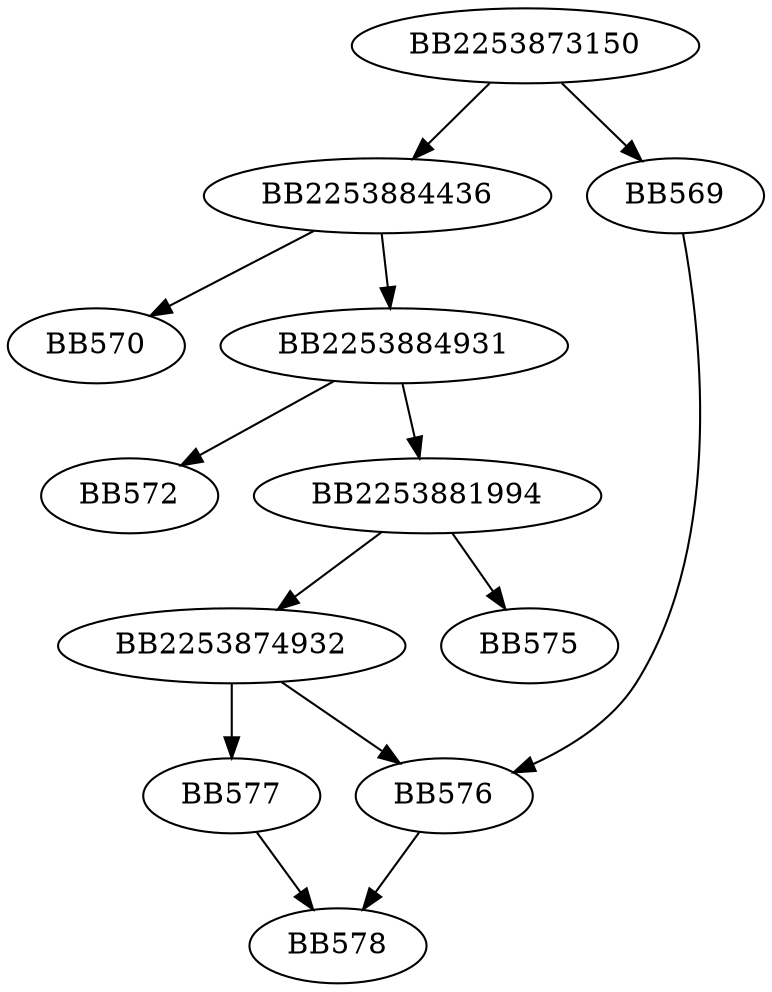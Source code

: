 digraph G{
	BB2253873150->BB2253884436;
	BB2253873150->BB569;
	BB2253884436->BB570;
	BB2253884436->BB2253884931;
	BB2253884931->BB572;
	BB2253884931->BB2253881994;
	BB2253881994->BB2253874932;
	BB2253881994->BB575;
	BB569->BB576;
	BB2253874932->BB577;
	BB2253874932->BB576;
	BB576->BB578;
	BB577->BB578;
}
